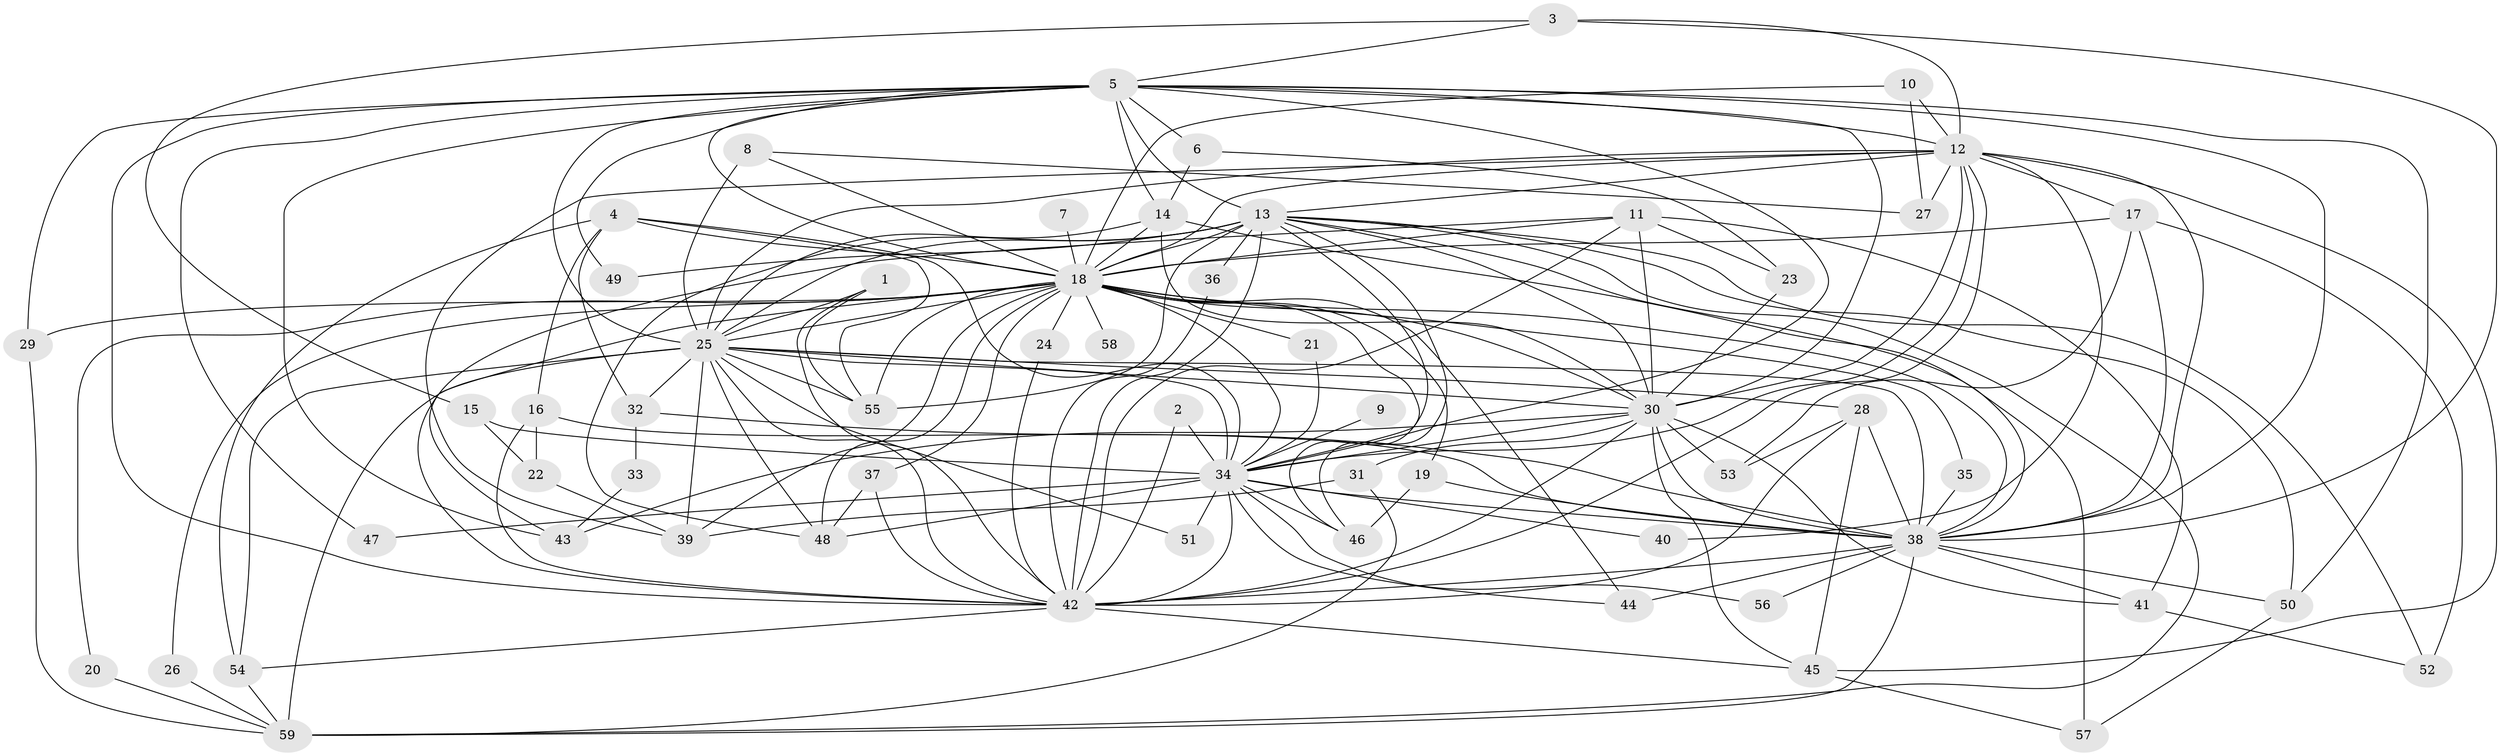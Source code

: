 // original degree distribution, {25: 0.01694915254237288, 20: 0.01694915254237288, 21: 0.00847457627118644, 17: 0.00847457627118644, 18: 0.00847457627118644, 26: 0.00847457627118644, 24: 0.00847457627118644, 36: 0.00847457627118644, 2: 0.5508474576271186, 5: 0.0423728813559322, 6: 0.025423728813559324, 4: 0.059322033898305086, 8: 0.00847457627118644, 3: 0.2288135593220339}
// Generated by graph-tools (version 1.1) at 2025/01/03/09/25 03:01:30]
// undirected, 59 vertices, 167 edges
graph export_dot {
graph [start="1"]
  node [color=gray90,style=filled];
  1;
  2;
  3;
  4;
  5;
  6;
  7;
  8;
  9;
  10;
  11;
  12;
  13;
  14;
  15;
  16;
  17;
  18;
  19;
  20;
  21;
  22;
  23;
  24;
  25;
  26;
  27;
  28;
  29;
  30;
  31;
  32;
  33;
  34;
  35;
  36;
  37;
  38;
  39;
  40;
  41;
  42;
  43;
  44;
  45;
  46;
  47;
  48;
  49;
  50;
  51;
  52;
  53;
  54;
  55;
  56;
  57;
  58;
  59;
  1 -- 25 [weight=1.0];
  1 -- 42 [weight=1.0];
  1 -- 55 [weight=1.0];
  2 -- 34 [weight=1.0];
  2 -- 42 [weight=1.0];
  3 -- 5 [weight=1.0];
  3 -- 12 [weight=1.0];
  3 -- 15 [weight=1.0];
  3 -- 38 [weight=1.0];
  4 -- 16 [weight=1.0];
  4 -- 18 [weight=1.0];
  4 -- 32 [weight=1.0];
  4 -- 34 [weight=1.0];
  4 -- 54 [weight=1.0];
  4 -- 55 [weight=1.0];
  5 -- 6 [weight=1.0];
  5 -- 12 [weight=2.0];
  5 -- 13 [weight=1.0];
  5 -- 14 [weight=1.0];
  5 -- 18 [weight=1.0];
  5 -- 25 [weight=2.0];
  5 -- 29 [weight=1.0];
  5 -- 30 [weight=2.0];
  5 -- 34 [weight=1.0];
  5 -- 38 [weight=1.0];
  5 -- 42 [weight=2.0];
  5 -- 43 [weight=1.0];
  5 -- 47 [weight=1.0];
  5 -- 49 [weight=1.0];
  5 -- 50 [weight=1.0];
  6 -- 14 [weight=1.0];
  6 -- 23 [weight=1.0];
  7 -- 18 [weight=1.0];
  8 -- 18 [weight=1.0];
  8 -- 25 [weight=1.0];
  8 -- 27 [weight=1.0];
  9 -- 34 [weight=1.0];
  10 -- 12 [weight=1.0];
  10 -- 18 [weight=1.0];
  10 -- 27 [weight=1.0];
  11 -- 18 [weight=1.0];
  11 -- 23 [weight=1.0];
  11 -- 30 [weight=1.0];
  11 -- 41 [weight=1.0];
  11 -- 42 [weight=1.0];
  11 -- 43 [weight=1.0];
  12 -- 13 [weight=1.0];
  12 -- 17 [weight=1.0];
  12 -- 18 [weight=1.0];
  12 -- 25 [weight=3.0];
  12 -- 27 [weight=1.0];
  12 -- 30 [weight=1.0];
  12 -- 34 [weight=1.0];
  12 -- 38 [weight=1.0];
  12 -- 39 [weight=1.0];
  12 -- 40 [weight=1.0];
  12 -- 42 [weight=1.0];
  12 -- 45 [weight=1.0];
  13 -- 18 [weight=1.0];
  13 -- 25 [weight=3.0];
  13 -- 30 [weight=1.0];
  13 -- 34 [weight=1.0];
  13 -- 36 [weight=1.0];
  13 -- 38 [weight=1.0];
  13 -- 42 [weight=3.0];
  13 -- 46 [weight=1.0];
  13 -- 48 [weight=1.0];
  13 -- 49 [weight=1.0];
  13 -- 50 [weight=1.0];
  13 -- 52 [weight=1.0];
  13 -- 55 [weight=1.0];
  13 -- 59 [weight=1.0];
  14 -- 18 [weight=2.0];
  14 -- 25 [weight=1.0];
  14 -- 30 [weight=1.0];
  14 -- 57 [weight=1.0];
  15 -- 22 [weight=1.0];
  15 -- 34 [weight=1.0];
  16 -- 22 [weight=1.0];
  16 -- 38 [weight=1.0];
  16 -- 42 [weight=1.0];
  17 -- 18 [weight=1.0];
  17 -- 38 [weight=1.0];
  17 -- 52 [weight=1.0];
  17 -- 53 [weight=1.0];
  18 -- 19 [weight=1.0];
  18 -- 20 [weight=1.0];
  18 -- 21 [weight=1.0];
  18 -- 24 [weight=1.0];
  18 -- 25 [weight=3.0];
  18 -- 26 [weight=1.0];
  18 -- 29 [weight=1.0];
  18 -- 30 [weight=1.0];
  18 -- 34 [weight=1.0];
  18 -- 35 [weight=1.0];
  18 -- 37 [weight=1.0];
  18 -- 38 [weight=2.0];
  18 -- 39 [weight=1.0];
  18 -- 42 [weight=1.0];
  18 -- 44 [weight=1.0];
  18 -- 46 [weight=1.0];
  18 -- 48 [weight=1.0];
  18 -- 55 [weight=1.0];
  18 -- 58 [weight=1.0];
  19 -- 38 [weight=1.0];
  19 -- 46 [weight=1.0];
  20 -- 59 [weight=1.0];
  21 -- 34 [weight=1.0];
  22 -- 39 [weight=1.0];
  23 -- 30 [weight=1.0];
  24 -- 42 [weight=1.0];
  25 -- 28 [weight=1.0];
  25 -- 30 [weight=2.0];
  25 -- 32 [weight=1.0];
  25 -- 34 [weight=4.0];
  25 -- 38 [weight=4.0];
  25 -- 39 [weight=1.0];
  25 -- 42 [weight=3.0];
  25 -- 48 [weight=1.0];
  25 -- 51 [weight=1.0];
  25 -- 54 [weight=1.0];
  25 -- 55 [weight=1.0];
  25 -- 59 [weight=2.0];
  26 -- 59 [weight=1.0];
  28 -- 38 [weight=1.0];
  28 -- 42 [weight=1.0];
  28 -- 45 [weight=1.0];
  28 -- 53 [weight=1.0];
  29 -- 59 [weight=1.0];
  30 -- 31 [weight=1.0];
  30 -- 34 [weight=1.0];
  30 -- 38 [weight=1.0];
  30 -- 41 [weight=1.0];
  30 -- 42 [weight=3.0];
  30 -- 43 [weight=1.0];
  30 -- 45 [weight=1.0];
  30 -- 53 [weight=1.0];
  31 -- 39 [weight=1.0];
  31 -- 59 [weight=1.0];
  32 -- 33 [weight=1.0];
  32 -- 38 [weight=1.0];
  33 -- 43 [weight=1.0];
  34 -- 38 [weight=1.0];
  34 -- 40 [weight=1.0];
  34 -- 42 [weight=1.0];
  34 -- 44 [weight=1.0];
  34 -- 46 [weight=1.0];
  34 -- 47 [weight=1.0];
  34 -- 48 [weight=1.0];
  34 -- 51 [weight=1.0];
  34 -- 56 [weight=1.0];
  35 -- 38 [weight=2.0];
  36 -- 42 [weight=1.0];
  37 -- 42 [weight=1.0];
  37 -- 48 [weight=1.0];
  38 -- 41 [weight=1.0];
  38 -- 42 [weight=1.0];
  38 -- 44 [weight=1.0];
  38 -- 50 [weight=1.0];
  38 -- 56 [weight=1.0];
  38 -- 59 [weight=2.0];
  41 -- 52 [weight=1.0];
  42 -- 45 [weight=1.0];
  42 -- 54 [weight=1.0];
  45 -- 57 [weight=1.0];
  50 -- 57 [weight=1.0];
  54 -- 59 [weight=1.0];
}

